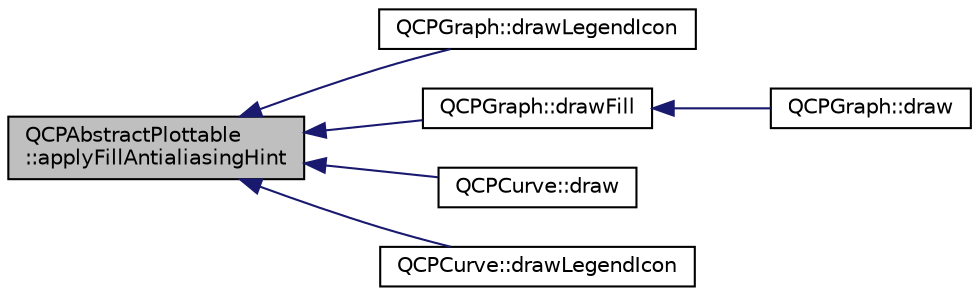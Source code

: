 digraph "QCPAbstractPlottable::applyFillAntialiasingHint"
{
  edge [fontname="Helvetica",fontsize="10",labelfontname="Helvetica",labelfontsize="10"];
  node [fontname="Helvetica",fontsize="10",shape=record];
  rankdir="LR";
  Node61 [label="QCPAbstractPlottable\l::applyFillAntialiasingHint",height=0.2,width=0.4,color="black", fillcolor="grey75", style="filled", fontcolor="black"];
  Node61 -> Node62 [dir="back",color="midnightblue",fontsize="10",style="solid",fontname="Helvetica"];
  Node62 [label="QCPGraph::drawLegendIcon",height=0.2,width=0.4,color="black", fillcolor="white", style="filled",URL="$class_q_c_p_graph.html#a6efbab06c400bdb15e28b2d0a4ecc18a"];
  Node61 -> Node63 [dir="back",color="midnightblue",fontsize="10",style="solid",fontname="Helvetica"];
  Node63 [label="QCPGraph::drawFill",height=0.2,width=0.4,color="black", fillcolor="white", style="filled",URL="$class_q_c_p_graph.html#a67c5ea573f604efd8bf121a0b7a380d1"];
  Node63 -> Node64 [dir="back",color="midnightblue",fontsize="10",style="solid",fontname="Helvetica"];
  Node64 [label="QCPGraph::draw",height=0.2,width=0.4,color="black", fillcolor="white", style="filled",URL="$class_q_c_p_graph.html#a2b0849598f06e834b43ce18cd13bcdc3"];
  Node61 -> Node65 [dir="back",color="midnightblue",fontsize="10",style="solid",fontname="Helvetica"];
  Node65 [label="QCPCurve::draw",height=0.2,width=0.4,color="black", fillcolor="white", style="filled",URL="$class_q_c_p_curve.html#ac199d41d23865cd68bd7b598308a4433"];
  Node61 -> Node66 [dir="back",color="midnightblue",fontsize="10",style="solid",fontname="Helvetica"];
  Node66 [label="QCPCurve::drawLegendIcon",height=0.2,width=0.4,color="black", fillcolor="white", style="filled",URL="$class_q_c_p_curve.html#aac6e94afbce4002d2cd7793250154e84"];
}
